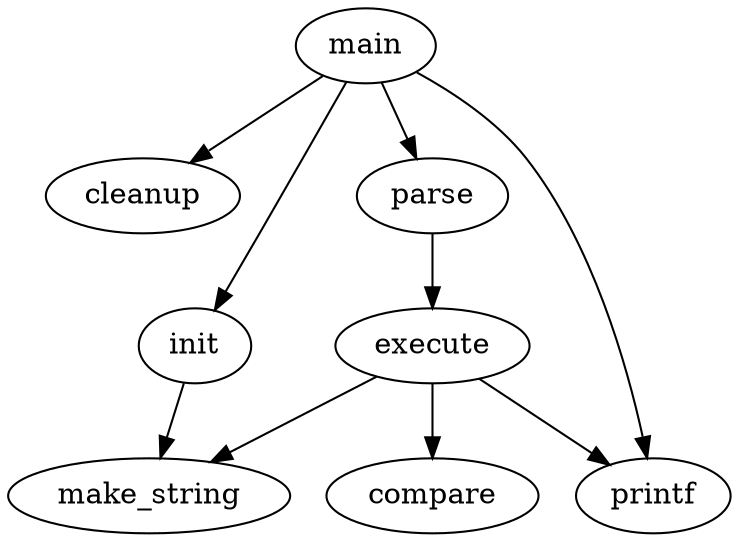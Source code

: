 strict digraph {
    268414176[label="cleanup"]
    688425184[label="execute"]
    2772275901[label="make_string"]
    3165413960[label="init"]
    3685341564[label="parse"]
    3764283039[label="printf"]
    3928301772[label="compare"]
    4149901803[label="main"]
    688425184 -> 2772275901 [weight=1]
    688425184 -> 3764283039 [weight=1]
    688425184 -> 3928301772 [weight=1]
    3165413960 -> 2772275901 [weight=1]
    3685341564 -> 688425184 [weight=1]
    4149901803 -> 268414176 [weight=1]
    4149901803 -> 3165413960 [weight=1]
    4149901803 -> 3685341564 [weight=1]
    4149901803 -> 3764283039 [weight=1]
}
